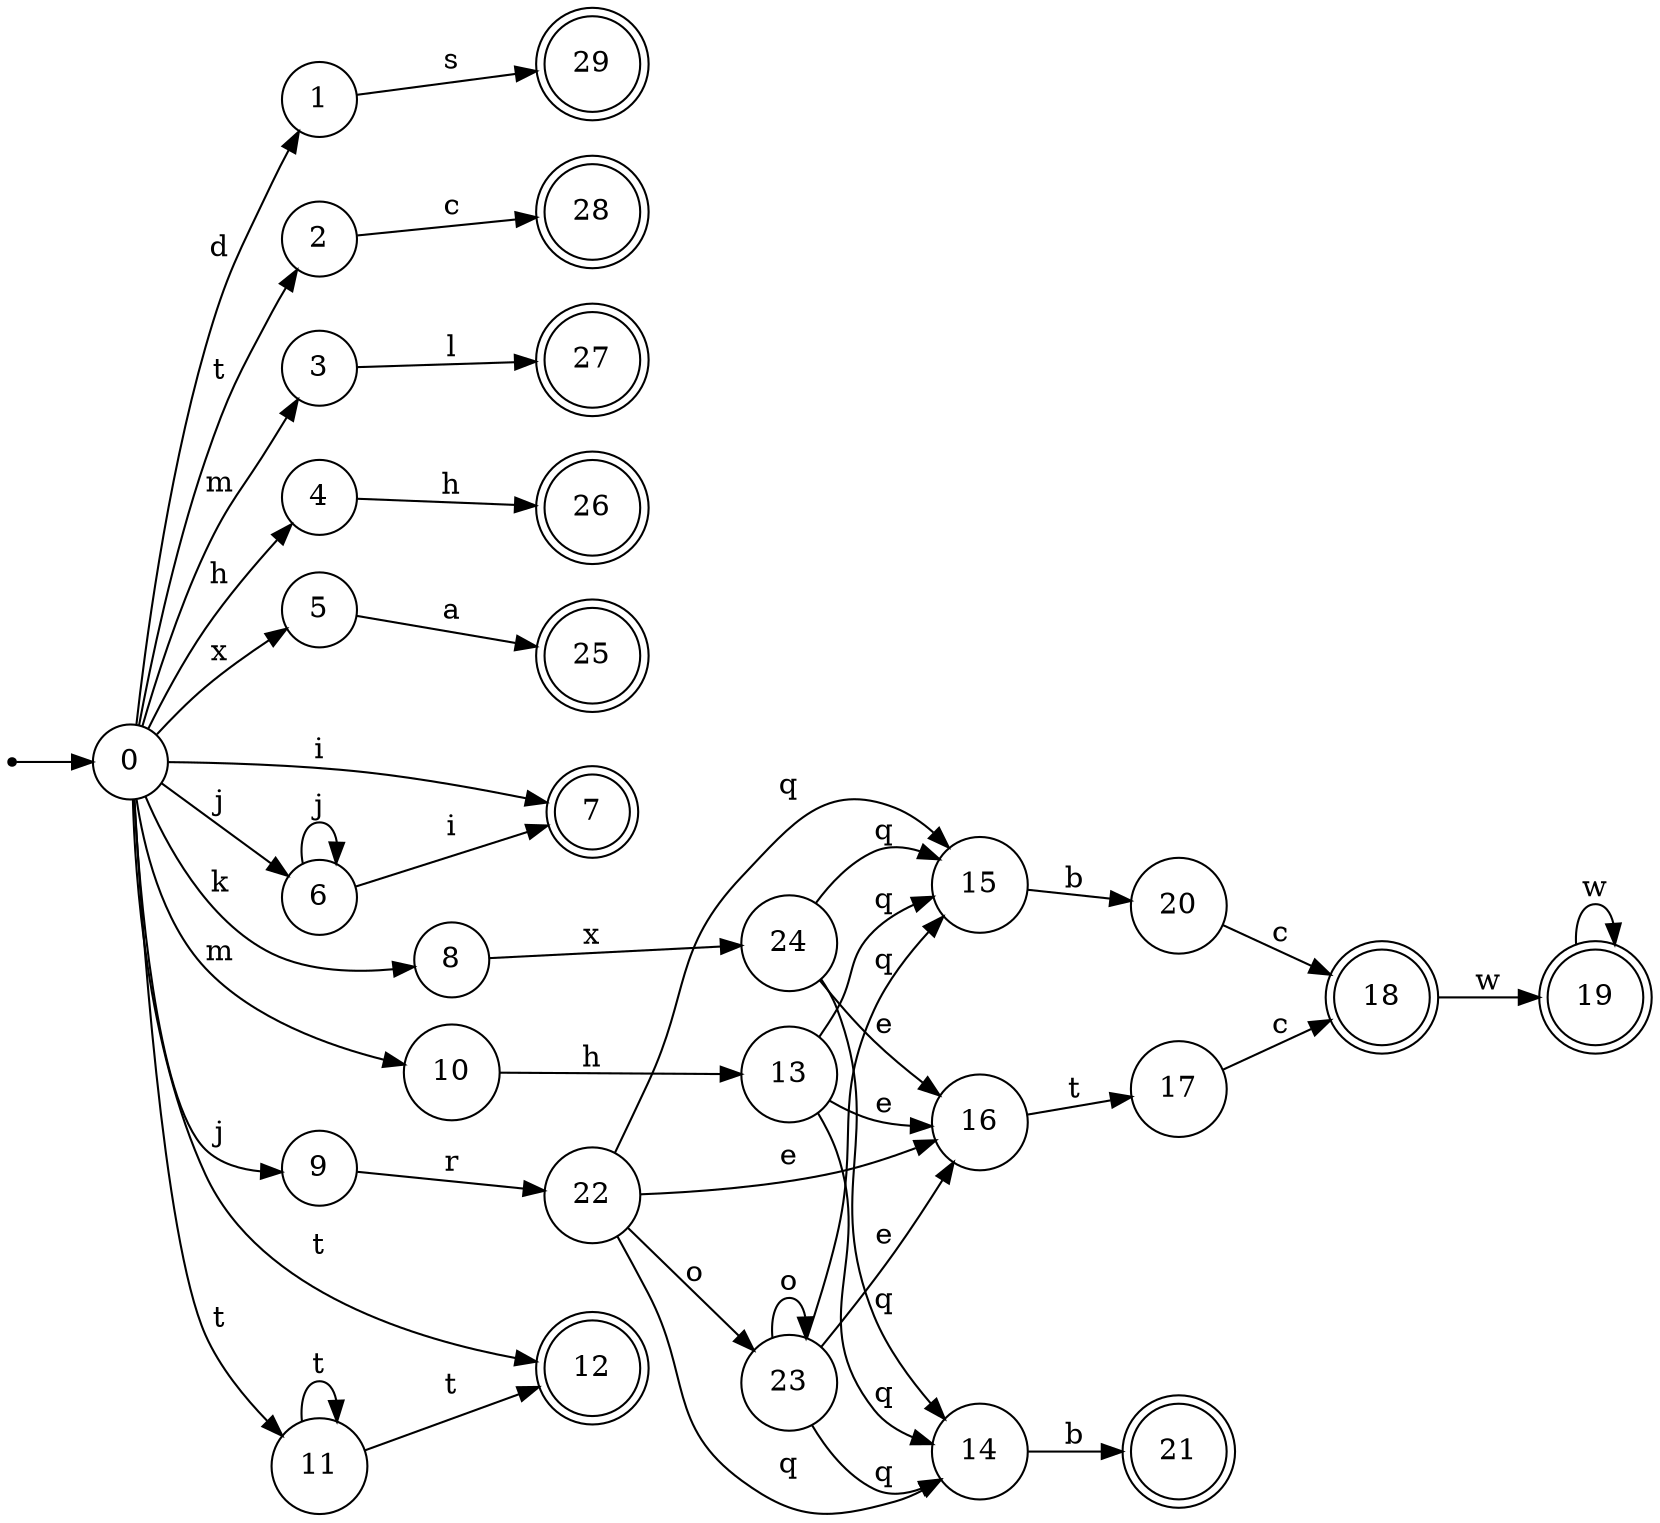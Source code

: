 digraph finite_state_machine {
rankdir=LR;
size="20,20";
node [shape = point]; "dummy0"
node [shape = circle]; "0";
"dummy0" -> "0";
node [shape = circle]; "1";
node [shape = circle]; "2";
node [shape = circle]; "3";
node [shape = circle]; "4";
node [shape = circle]; "5";
node [shape = circle]; "6";
node [shape = doublecircle]; "7";node [shape = circle]; "8";
node [shape = circle]; "9";
node [shape = circle]; "10";
node [shape = circle]; "11";
node [shape = doublecircle]; "12";node [shape = circle]; "13";
node [shape = circle]; "14";
node [shape = circle]; "15";
node [shape = circle]; "16";
node [shape = circle]; "17";
node [shape = doublecircle]; "18";node [shape = doublecircle]; "19";node [shape = circle]; "20";
node [shape = doublecircle]; "21";node [shape = circle]; "22";
node [shape = circle]; "23";
node [shape = circle]; "24";
node [shape = doublecircle]; "25";node [shape = doublecircle]; "26";node [shape = doublecircle]; "27";node [shape = doublecircle]; "28";node [shape = doublecircle]; "29";"0" -> "1" [label = "d"];
 "0" -> "2" [label = "t"];
 "0" -> "11" [label = "t"];
 "0" -> "12" [label = "t"];
 "0" -> "10" [label = "m"];
 "0" -> "3" [label = "m"];
 "0" -> "4" [label = "h"];
 "0" -> "5" [label = "x"];
 "0" -> "9" [label = "j"];
 "0" -> "6" [label = "j"];
 "0" -> "7" [label = "i"];
 "0" -> "8" [label = "k"];
 "11" -> "11" [label = "t"];
 "11" -> "12" [label = "t"];
 "10" -> "13" [label = "h"];
 "13" -> "14" [label = "q"];
 "13" -> "15" [label = "q"];
 "13" -> "16" [label = "e"];
 "16" -> "17" [label = "t"];
 "17" -> "18" [label = "c"];
 "18" -> "19" [label = "w"];
 "19" -> "19" [label = "w"];
 "15" -> "20" [label = "b"];
 "20" -> "18" [label = "c"];
 "14" -> "21" [label = "b"];
 "9" -> "22" [label = "r"];
 "22" -> "23" [label = "o"];
 "22" -> "14" [label = "q"];
 "22" -> "15" [label = "q"];
 "22" -> "16" [label = "e"];
 "23" -> "23" [label = "o"];
 "23" -> "14" [label = "q"];
 "23" -> "15" [label = "q"];
 "23" -> "16" [label = "e"];
 "8" -> "24" [label = "x"];
 "24" -> "14" [label = "q"];
 "24" -> "15" [label = "q"];
 "24" -> "16" [label = "e"];
 "6" -> "6" [label = "j"];
 "6" -> "7" [label = "i"];
 "5" -> "25" [label = "a"];
 "4" -> "26" [label = "h"];
 "3" -> "27" [label = "l"];
 "2" -> "28" [label = "c"];
 "1" -> "29" [label = "s"];
 }
